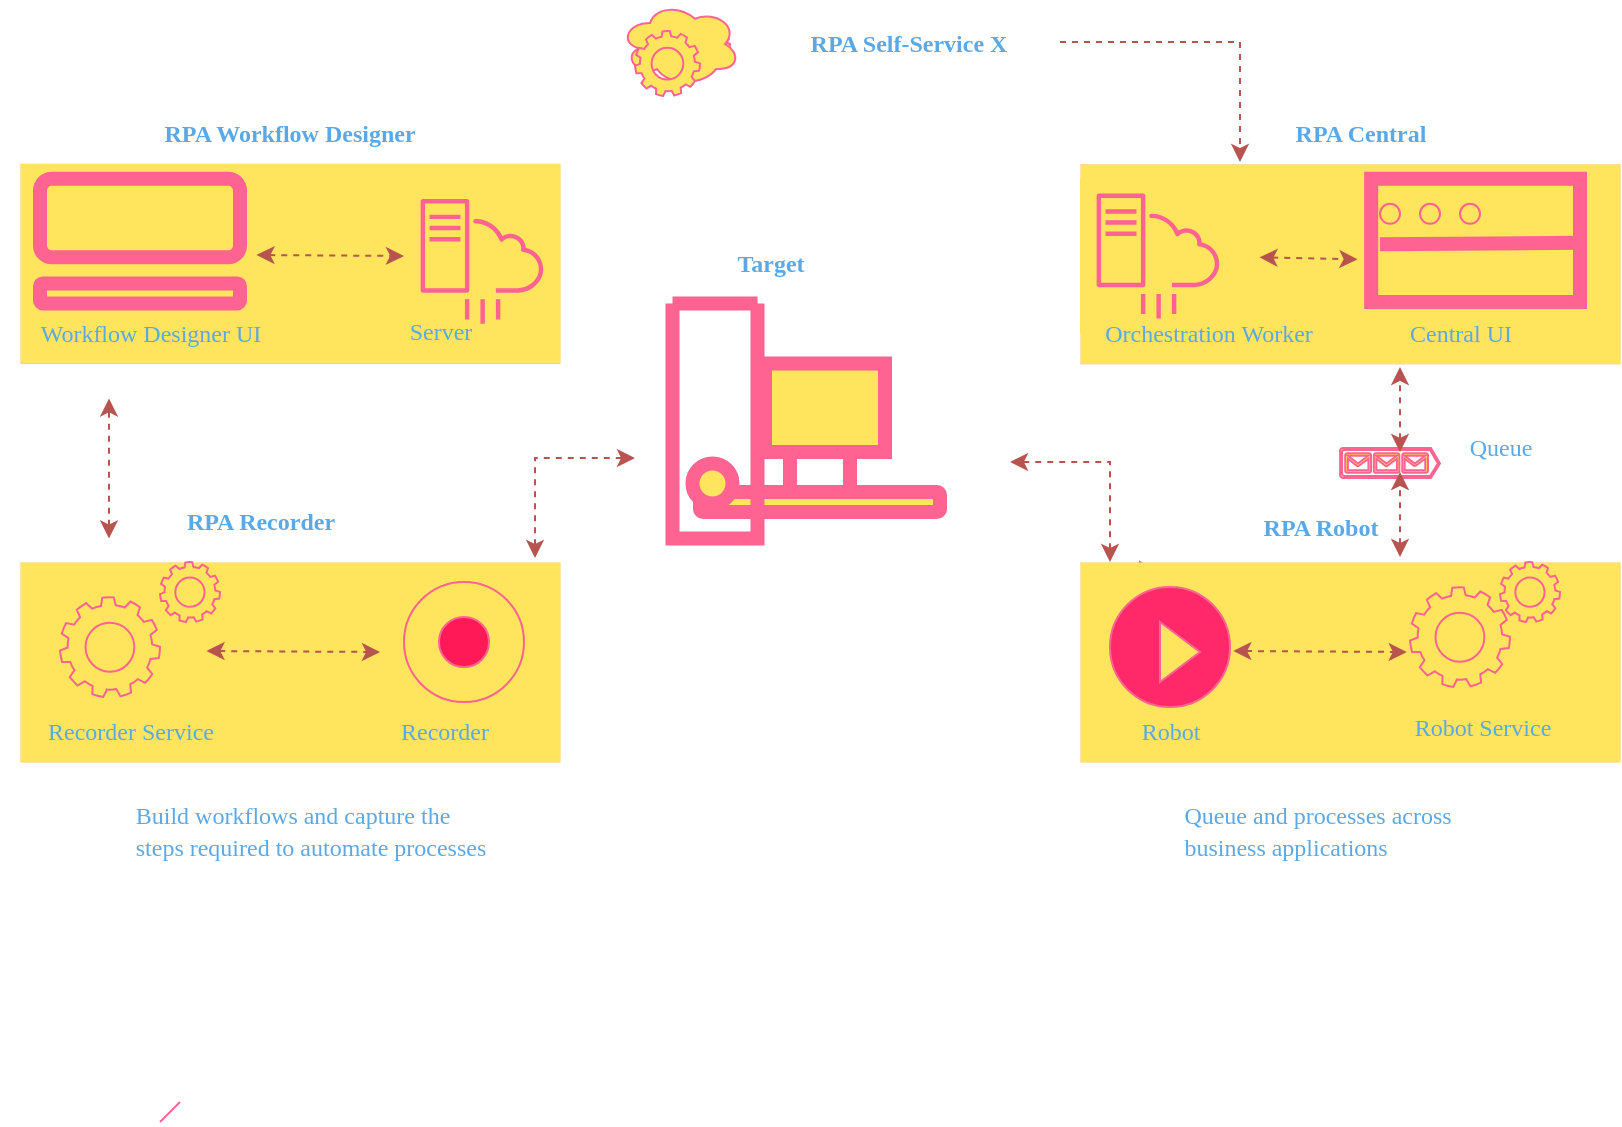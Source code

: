 <mxfile version="24.8.6">
  <diagram name="Page-1" id="x70oUKCBCOuj8hOK19Mj">
    <mxGraphModel dx="1050" dy="1622" grid="1" gridSize="10" guides="1" tooltips="1" connect="1" arrows="1" fold="1" page="1" pageScale="1" pageWidth="850" pageHeight="1100" math="0" shadow="0">
      <root>
        <mxCell id="0" />
        <mxCell id="1" parent="0" />
        <mxCell id="UmcPPP0V5TBomBnwgstA-37" value="" style="verticalLabelPosition=bottom;verticalAlign=top;html=1;shape=mxgraph.basic.rect;fillColor2=none;strokeWidth=7;size=20;indent=5;strokeColor=#FF6392;labelBackgroundColor=none;fillColor=#FFE45E;fontColor=#5AA9E6;" vertex="1" parent="1">
          <mxGeometry x="382.5" y="140.72" width="60" height="44.28" as="geometry" />
        </mxCell>
        <mxCell id="UmcPPP0V5TBomBnwgstA-40" value="" style="shape=partialRectangle;whiteSpace=wrap;html=1;top=0;bottom=0;fillColor=none;strokeColor=#FF6392;strokeWidth=7;labelBackgroundColor=none;fontColor=#5AA9E6;" vertex="1" parent="1">
          <mxGeometry x="395" y="185" width="30" height="20" as="geometry" />
        </mxCell>
        <mxCell id="UmcPPP0V5TBomBnwgstA-42" value="" style="rounded=1;whiteSpace=wrap;html=1;strokeColor=#FF6392;strokeWidth=7;labelBackgroundColor=none;fillColor=#FFE45E;fontColor=#5AA9E6;" vertex="1" parent="1">
          <mxGeometry x="350" y="205" width="120" height="10" as="geometry" />
        </mxCell>
        <mxCell id="UmcPPP0V5TBomBnwgstA-43" value="" style="swimlane;startSize=0;strokeColor=#FF6392;strokeWidth=7;labelBackgroundColor=none;fillColor=#FFE45E;fontColor=#5AA9E6;" vertex="1" parent="1">
          <mxGeometry x="336.25" y="110.72" width="42.5" height="117.5" as="geometry" />
        </mxCell>
        <mxCell id="UmcPPP0V5TBomBnwgstA-44" value="" style="verticalLabelPosition=bottom;verticalAlign=top;html=1;shape=mxgraph.basic.donut;dx=25;strokeColor=#FF6392;strokeWidth=7;labelBackgroundColor=none;fillColor=#FFE45E;fontColor=#5AA9E6;" vertex="1" parent="UmcPPP0V5TBomBnwgstA-43">
          <mxGeometry x="10" y="80" width="20" height="20" as="geometry" />
        </mxCell>
        <mxCell id="UmcPPP0V5TBomBnwgstA-65" value="" style="triangle;whiteSpace=wrap;html=1;strokeColor=#FF6392;labelBackgroundColor=none;fillColor=#FFE45E;fontColor=#5AA9E6;" vertex="1" parent="1">
          <mxGeometry x="570" y="240" width="30" height="40" as="geometry" />
        </mxCell>
        <mxCell id="UmcPPP0V5TBomBnwgstA-92" value="" style="endArrow=none;html=1;rounded=0;labelBackgroundColor=none;strokeColor=#FF6392;fontColor=default;" edge="1" parent="1">
          <mxGeometry width="50" height="50" relative="1" as="geometry">
            <mxPoint x="80" y="520" as="sourcePoint" />
            <mxPoint x="90" y="510" as="targetPoint" />
          </mxGeometry>
        </mxCell>
        <mxCell id="UmcPPP0V5TBomBnwgstA-93" value="" style="rounded=0;whiteSpace=wrap;html=1;fillColor=#FFE45E;strokeWidth=0;labelBackgroundColor=none;strokeColor=#FF6392;fontColor=#5AA9E6;" vertex="1" parent="1">
          <mxGeometry x="10" y="240" width="270" height="100" as="geometry" />
        </mxCell>
        <mxCell id="UmcPPP0V5TBomBnwgstA-95" value="" style="ellipse;whiteSpace=wrap;html=1;aspect=fixed;strokeWidth=1;strokeColor=#FF6392;labelBackgroundColor=none;fillColor=#FFE45E;fontColor=#5AA9E6;" vertex="1" parent="1">
          <mxGeometry x="202" y="250" width="60" height="60" as="geometry" />
        </mxCell>
        <mxCell id="UmcPPP0V5TBomBnwgstA-96" value="" style="ellipse;whiteSpace=wrap;html=1;aspect=fixed;strokeColor=#FF6392;fillColor=#FF1957;labelBackgroundColor=none;fontColor=#5AA9E6;" vertex="1" parent="1">
          <mxGeometry x="219.5" y="267.5" width="25" height="25" as="geometry" />
        </mxCell>
        <mxCell id="UmcPPP0V5TBomBnwgstA-97" value="" style="html=1;aspect=fixed;strokeColor=#FF6392;shadow=0;fillColor=#FFE45E;verticalAlign=top;labelPosition=center;verticalLabelPosition=bottom;shape=mxgraph.gcp2.gear;labelBackgroundColor=none;fontColor=#5AA9E6;" vertex="1" parent="1">
          <mxGeometry x="30" y="257.5" width="50" height="50" as="geometry" />
        </mxCell>
        <mxCell id="UmcPPP0V5TBomBnwgstA-99" value="" style="rounded=0;whiteSpace=wrap;html=1;fillColor=#FFE45E;strokeWidth=0;labelBackgroundColor=none;strokeColor=#FF6392;fontColor=#5AA9E6;" vertex="1" parent="1">
          <mxGeometry x="540" y="240" width="270" height="100" as="geometry" />
        </mxCell>
        <mxCell id="UmcPPP0V5TBomBnwgstA-100" value="" style="html=1;aspect=fixed;strokeColor=#FF6392;shadow=0;fillColor=#FFE45E;verticalAlign=top;labelPosition=center;verticalLabelPosition=bottom;shape=mxgraph.gcp2.gear;labelBackgroundColor=none;fontColor=#5AA9E6;" vertex="1" parent="1">
          <mxGeometry x="705" y="252.5" width="50" height="50" as="geometry" />
        </mxCell>
        <mxCell id="UmcPPP0V5TBomBnwgstA-103" value="" style="html=1;aspect=fixed;strokeColor=#FF6392;shadow=0;fillColor=#FFE45E;verticalAlign=top;labelPosition=center;verticalLabelPosition=bottom;shape=mxgraph.gcp2.gear;labelBackgroundColor=none;fontColor=#5AA9E6;" vertex="1" parent="1">
          <mxGeometry x="750" y="240" width="30" height="30" as="geometry" />
        </mxCell>
        <mxCell id="UmcPPP0V5TBomBnwgstA-104" value="" style="ellipse;whiteSpace=wrap;html=1;aspect=fixed;strokeColor=#FF6392;fillColor=#FF2969;labelBackgroundColor=none;fontColor=#5AA9E6;" vertex="1" parent="1">
          <mxGeometry x="555" y="252.5" width="60" height="60" as="geometry" />
        </mxCell>
        <mxCell id="UmcPPP0V5TBomBnwgstA-105" value="" style="triangle;whiteSpace=wrap;html=1;strokeColor=#FF6392;labelBackgroundColor=none;fillColor=#FFE45E;fontColor=#5AA9E6;" vertex="1" parent="1">
          <mxGeometry x="580" y="270" width="20" height="30" as="geometry" />
        </mxCell>
        <mxCell id="UmcPPP0V5TBomBnwgstA-106" value="" style="rounded=0;whiteSpace=wrap;html=1;fillColor=#FFE45E;strokeWidth=0;labelBackgroundColor=none;strokeColor=#FF6392;fontColor=#5AA9E6;" vertex="1" parent="1">
          <mxGeometry x="10" y="40.72" width="270" height="100" as="geometry" />
        </mxCell>
        <mxCell id="UmcPPP0V5TBomBnwgstA-108" value="" style="rounded=1;whiteSpace=wrap;html=1;strokeWidth=7;strokeColor=#FF6392;labelBackgroundColor=none;fillColor=#FFE45E;fontColor=#d61f1f;" vertex="1" parent="1">
          <mxGeometry x="20" y="48.4" width="100" height="39.28" as="geometry" />
        </mxCell>
        <mxCell id="UmcPPP0V5TBomBnwgstA-109" value="" style="rounded=1;whiteSpace=wrap;html=1;strokeWidth=7;strokeColor=#FF6392;labelBackgroundColor=none;fillColor=#FFE45E;fontColor=#5AA9E6;" vertex="1" parent="1">
          <mxGeometry x="20" y="100.72" width="100" height="10" as="geometry" />
        </mxCell>
        <mxCell id="UmcPPP0V5TBomBnwgstA-110" value="" style="rounded=0;whiteSpace=wrap;html=1;fillColor=#FFE45E;strokeWidth=0;labelBackgroundColor=none;strokeColor=#FF6392;fontColor=#5AA9E6;" vertex="1" parent="1">
          <mxGeometry x="540" y="40.9" width="270" height="100" as="geometry" />
        </mxCell>
        <mxCell id="UmcPPP0V5TBomBnwgstA-111" value="" style="verticalLabelPosition=bottom;verticalAlign=top;html=1;shape=mxgraph.basic.rect;fillColor2=none;strokeWidth=7;size=20;indent=5;strokeColor=#FF6392;labelBackgroundColor=none;fillColor=#FFE45E;fontColor=#5AA9E6;" vertex="1" parent="1">
          <mxGeometry x="685.6" y="48.4" width="104.4" height="61.6" as="geometry" />
        </mxCell>
        <mxCell id="UmcPPP0V5TBomBnwgstA-112" value="" style="endArrow=none;html=1;rounded=0;strokeWidth=7;strokeColor=#FF6392;exitX=0.027;exitY=0.403;exitDx=0;exitDy=0;exitPerimeter=0;labelBackgroundColor=none;fontColor=default;entryX=1;entryY=0.519;entryDx=0;entryDy=0;entryPerimeter=0;" edge="1" parent="1" target="UmcPPP0V5TBomBnwgstA-111">
          <mxGeometry width="50" height="50" relative="1" as="geometry">
            <mxPoint x="690" y="81.15" as="sourcePoint" />
            <mxPoint x="793.4" y="77.25" as="targetPoint" />
          </mxGeometry>
        </mxCell>
        <mxCell id="UmcPPP0V5TBomBnwgstA-114" value="" style="ellipse;whiteSpace=wrap;html=1;aspect=fixed;fillColor=#FFE45E;strokeColor=#FF6392;labelBackgroundColor=none;fontColor=#5AA9E6;" vertex="1" parent="1">
          <mxGeometry x="690" y="60.9" width="10" height="10" as="geometry" />
        </mxCell>
        <mxCell id="UmcPPP0V5TBomBnwgstA-116" value="" style="ellipse;whiteSpace=wrap;html=1;aspect=fixed;fillColor=#FFE45E;strokeColor=#FF6392;labelBackgroundColor=none;fontColor=#5AA9E6;" vertex="1" parent="1">
          <mxGeometry x="710" y="60.9" width="10" height="10" as="geometry" />
        </mxCell>
        <mxCell id="UmcPPP0V5TBomBnwgstA-117" value="" style="ellipse;whiteSpace=wrap;html=1;aspect=fixed;fillColor=#FFE45E;strokeColor=#FF6392;labelBackgroundColor=none;fontColor=#5AA9E6;" vertex="1" parent="1">
          <mxGeometry x="730" y="60.9" width="10" height="10" as="geometry" />
        </mxCell>
        <mxCell id="UmcPPP0V5TBomBnwgstA-120" value="" style="verticalLabelPosition=bottom;html=1;verticalAlign=top;align=center;strokeColor=#FF6392;fillColor=#FFE45E;shape=mxgraph.azure.queue_generic;pointerEvents=1;labelBackgroundColor=none;fontColor=#5AA9E6;" vertex="1" parent="1">
          <mxGeometry x="670" y="183" width="50" height="15" as="geometry" />
        </mxCell>
        <mxCell id="UmcPPP0V5TBomBnwgstA-127" value="" style="points=[[0,0,0],[0.25,0,0],[0.5,0,0],[0.75,0,0],[1,0,0],[0,1,0],[0.25,1,0],[0.5,1,0],[0.75,1,0],[1,1,0],[0,0.25,0],[0,0.5,0],[0,0.75,0],[1,0.25,0],[1,0.5,0],[1,0.75,0]];outlineConnect=0;fontColor=#5AA9E6;fillColor=#FFE45E;strokeColor=#FF6392;dashed=0;verticalLabelPosition=bottom;verticalAlign=top;align=center;html=1;fontSize=12;fontStyle=0;aspect=fixed;shape=mxgraph.aws4.resourceIcon;resIcon=mxgraph.aws4.server_migration_service;hachureGap=4;fontFamily=Architects Daughter;fontSource=https%3A%2F%2Ffonts.googleapis.com%2Fcss%3Ffamily%3DArchitects%2BDaughter;labelBackgroundColor=none;" vertex="1" parent="1">
          <mxGeometry x="202" y="50.72" width="78" height="78" as="geometry" />
        </mxCell>
        <mxCell id="UmcPPP0V5TBomBnwgstA-128" value="" style="points=[[0,0,0],[0.25,0,0],[0.5,0,0],[0.75,0,0],[1,0,0],[0,1,0],[0.25,1,0],[0.5,1,0],[0.75,1,0],[1,1,0],[0,0.25,0],[0,0.5,0],[0,0.75,0],[1,0.25,0],[1,0.5,0],[1,0.75,0]];outlineConnect=0;fontColor=#5AA9E6;fillColor=#FFE45E;strokeColor=#FF6392;dashed=0;verticalLabelPosition=bottom;verticalAlign=top;align=center;html=1;fontSize=12;fontStyle=0;aspect=fixed;shape=mxgraph.aws4.resourceIcon;resIcon=mxgraph.aws4.server_migration_service;hachureGap=4;fontFamily=Architects Daughter;fontSource=https%3A%2F%2Ffonts.googleapis.com%2Fcss%3Ffamily%3DArchitects%2BDaughter;labelBackgroundColor=none;" vertex="1" parent="1">
          <mxGeometry x="540" y="48" width="78" height="78" as="geometry" />
        </mxCell>
        <mxCell id="UmcPPP0V5TBomBnwgstA-131" value="" style="html=1;aspect=fixed;strokeColor=#FF6392;shadow=0;fillColor=#FFE45E;verticalAlign=top;labelPosition=center;verticalLabelPosition=bottom;shape=mxgraph.gcp2.gear;labelBackgroundColor=none;fontColor=#5AA9E6;" vertex="1" parent="1">
          <mxGeometry x="350" y="-26.5" width="15" height="15" as="geometry" />
        </mxCell>
        <mxCell id="UmcPPP0V5TBomBnwgstA-133" value="" style="ellipse;shape=cloud;whiteSpace=wrap;html=1;hachureGap=4;strokeColor=#FF6392;fontFamily=Architects Daughter;fontSource=https%3A%2F%2Ffonts.googleapis.com%2Fcss%3Ffamily%3DArchitects%2BDaughter;fontColor=#5AA9E6;fillColor=#FFE45E;" vertex="1" parent="1">
          <mxGeometry x="310" y="-40" width="60" height="42" as="geometry" />
        </mxCell>
        <mxCell id="UmcPPP0V5TBomBnwgstA-135" value="&lt;font face=&quot;Verdana&quot;&gt;RPA Workflow Designer&lt;/font&gt;" style="text;strokeColor=none;align=center;fillColor=none;html=1;verticalAlign=middle;whiteSpace=wrap;rounded=0;fontFamily=Architects Daughter;fontSource=https%3A%2F%2Ffonts.googleapis.com%2Fcss%3Ffamily%3DArchitects%2BDaughter;fontColor=#5AA9E6;fontStyle=1;" vertex="1" parent="1">
          <mxGeometry x="60" y="10.9" width="170" height="30" as="geometry" />
        </mxCell>
        <mxCell id="UmcPPP0V5TBomBnwgstA-136" value="&lt;font face=&quot;Verdana&quot;&gt;&lt;b&gt;RPA Central&lt;/b&gt;&lt;/font&gt;" style="text;html=1;align=center;verticalAlign=middle;resizable=0;points=[];autosize=1;strokeColor=none;fillColor=none;fontFamily=Architects Daughter;fontSource=https%3A%2F%2Ffonts.googleapis.com%2Fcss%3Ffamily%3DArchitects%2BDaughter;fontColor=#5AA9E6;" vertex="1" parent="1">
          <mxGeometry x="630" y="10.9" width="100" height="30" as="geometry" />
        </mxCell>
        <mxCell id="UmcPPP0V5TBomBnwgstA-137" value="&lt;font face=&quot;Verdana&quot;&gt;&lt;b&gt;RPA Recorder&lt;/b&gt;&lt;/font&gt;" style="text;html=1;align=center;verticalAlign=middle;resizable=0;points=[];autosize=1;strokeColor=none;fillColor=none;fontFamily=Architects Daughter;fontSource=https%3A%2F%2Ffonts.googleapis.com%2Fcss%3Ffamily%3DArchitects%2BDaughter;fontColor=#5AA9E6;" vertex="1" parent="1">
          <mxGeometry x="70" y="205" width="120" height="30" as="geometry" />
        </mxCell>
        <mxCell id="UmcPPP0V5TBomBnwgstA-138" value="&lt;font face=&quot;Verdana&quot;&gt;&lt;b&gt;RPA Robot&lt;/b&gt;&lt;/font&gt;" style="text;html=1;align=center;verticalAlign=middle;resizable=0;points=[];autosize=1;strokeColor=none;fillColor=none;fontFamily=Architects Daughter;fontSource=https%3A%2F%2Ffonts.googleapis.com%2Fcss%3Ffamily%3DArchitects%2BDaughter;fontColor=#5AA9E6;" vertex="1" parent="1">
          <mxGeometry x="615" y="208" width="90" height="30" as="geometry" />
        </mxCell>
        <mxCell id="UmcPPP0V5TBomBnwgstA-139" value="&lt;font face=&quot;Verdana&quot;&gt;&lt;b&gt;RPA Self-Service X&lt;/b&gt;&lt;/font&gt;" style="text;html=1;align=center;verticalAlign=middle;resizable=0;points=[];autosize=1;strokeColor=none;fillColor=none;fontFamily=Architects Daughter;fontSource=https%3A%2F%2Ffonts.googleapis.com%2Fcss%3Ffamily%3DArchitects%2BDaughter;fontColor=#5AA9E6;" vertex="1" parent="1">
          <mxGeometry x="378.75" y="-34" width="150" height="30" as="geometry" />
        </mxCell>
        <mxCell id="UmcPPP0V5TBomBnwgstA-140" value="&lt;b&gt;&lt;font face=&quot;Verdana&quot;&gt;Target&lt;/font&gt;&lt;/b&gt;" style="text;html=1;align=center;verticalAlign=middle;resizable=0;points=[];autosize=1;strokeColor=none;fillColor=none;fontFamily=Architects Daughter;fontSource=https%3A%2F%2Ffonts.googleapis.com%2Fcss%3Ffamily%3DArchitects%2BDaughter;fontColor=#5AA9E6;" vertex="1" parent="1">
          <mxGeometry x="350" y="75.9" width="70" height="30" as="geometry" />
        </mxCell>
        <mxCell id="UmcPPP0V5TBomBnwgstA-141" value="&lt;font face=&quot;Verdana&quot;&gt;Queue&lt;/font&gt;" style="text;html=1;align=center;verticalAlign=middle;resizable=0;points=[];autosize=1;strokeColor=none;fillColor=none;fontFamily=Architects Daughter;fontSource=https%3A%2F%2Ffonts.googleapis.com%2Fcss%3Ffamily%3DArchitects%2BDaughter;fontColor=#5AA9E6;" vertex="1" parent="1">
          <mxGeometry x="720" y="168" width="60" height="30" as="geometry" />
        </mxCell>
        <mxCell id="UmcPPP0V5TBomBnwgstA-143" value="" style="html=1;aspect=fixed;strokeColor=#FF6392;shadow=0;fillColor=#FFE45E;verticalAlign=top;labelPosition=center;verticalLabelPosition=bottom;shape=mxgraph.gcp2.gear;labelBackgroundColor=none;fontColor=#5AA9E6;" vertex="1" parent="1">
          <mxGeometry x="80" y="240" width="30" height="30" as="geometry" />
        </mxCell>
        <mxCell id="UmcPPP0V5TBomBnwgstA-144" value="Workflow Designer UI" style="text;html=1;align=center;verticalAlign=middle;resizable=0;points=[];autosize=1;strokeColor=none;fillColor=none;fontFamily=Verdana;fontColor=#5AA9E6;" vertex="1" parent="1">
          <mxGeometry y="110.9" width="150" height="30" as="geometry" />
        </mxCell>
        <mxCell id="UmcPPP0V5TBomBnwgstA-145" value="&lt;font face=&quot;Verdana&quot;&gt;Server&lt;/font&gt;" style="text;html=1;align=center;verticalAlign=middle;resizable=0;points=[];autosize=1;strokeColor=none;fillColor=none;fontFamily=Architects Daughter;fontSource=https%3A%2F%2Ffonts.googleapis.com%2Fcss%3Ffamily%3DArchitects%2BDaughter;fontColor=#5AA9E6;" vertex="1" parent="1">
          <mxGeometry x="190" y="110" width="60" height="30" as="geometry" />
        </mxCell>
        <mxCell id="UmcPPP0V5TBomBnwgstA-146" value="&lt;font face=&quot;Verdana&quot;&gt;Recorder Service&lt;/font&gt;" style="text;html=1;align=center;verticalAlign=middle;resizable=0;points=[];autosize=1;strokeColor=none;fillColor=none;fontFamily=Architects Daughter;fontSource=https%3A%2F%2Ffonts.googleapis.com%2Fcss%3Ffamily%3DArchitects%2BDaughter;fontColor=#5AA9E6;" vertex="1" parent="1">
          <mxGeometry y="310" width="130" height="30" as="geometry" />
        </mxCell>
        <mxCell id="UmcPPP0V5TBomBnwgstA-147" value="&lt;font face=&quot;Verdana&quot;&gt;Recorder&lt;/font&gt;" style="text;html=1;align=center;verticalAlign=middle;resizable=0;points=[];autosize=1;strokeColor=none;fillColor=none;fontFamily=Architects Daughter;fontSource=https%3A%2F%2Ffonts.googleapis.com%2Fcss%3Ffamily%3DArchitects%2BDaughter;fontColor=#5AA9E6;" vertex="1" parent="1">
          <mxGeometry x="182" y="310" width="80" height="30" as="geometry" />
        </mxCell>
        <mxCell id="UmcPPP0V5TBomBnwgstA-148" value="&lt;font face=&quot;Verdana&quot;&gt;Robot&lt;/font&gt;" style="text;html=1;align=center;verticalAlign=middle;resizable=0;points=[];autosize=1;strokeColor=none;fillColor=none;fontFamily=Architects Daughter;fontSource=https%3A%2F%2Ffonts.googleapis.com%2Fcss%3Ffamily%3DArchitects%2BDaughter;fontColor=#5AA9E6;" vertex="1" parent="1">
          <mxGeometry x="555" y="310" width="60" height="30" as="geometry" />
        </mxCell>
        <mxCell id="UmcPPP0V5TBomBnwgstA-149" value="&lt;font face=&quot;Verdana&quot;&gt;Robot Service&lt;/font&gt;" style="text;html=1;align=center;verticalAlign=middle;resizable=0;points=[];autosize=1;strokeColor=none;fillColor=none;fontFamily=Architects Daughter;fontSource=https%3A%2F%2Ffonts.googleapis.com%2Fcss%3Ffamily%3DArchitects%2BDaughter;fontColor=#5AA9E6;" vertex="1" parent="1">
          <mxGeometry x="685.6" y="307.5" width="110" height="30" as="geometry" />
        </mxCell>
        <mxCell id="UmcPPP0V5TBomBnwgstA-150" value="&lt;font face=&quot;Verdana&quot;&gt;Orchestration Worker&lt;/font&gt;" style="text;html=1;align=center;verticalAlign=middle;resizable=0;points=[];autosize=1;strokeColor=none;fillColor=none;fontFamily=Architects Daughter;fontSource=https%3A%2F%2Ffonts.googleapis.com%2Fcss%3Ffamily%3DArchitects%2BDaughter;fontColor=#5AA9E6;" vertex="1" parent="1">
          <mxGeometry x="528.75" y="110.72" width="150" height="30" as="geometry" />
        </mxCell>
        <mxCell id="UmcPPP0V5TBomBnwgstA-151" value="&lt;font face=&quot;Verdana&quot;&gt;Central UI&lt;/font&gt;" style="text;html=1;align=center;verticalAlign=middle;resizable=0;points=[];autosize=1;strokeColor=none;fillColor=none;fontFamily=Architects Daughter;fontSource=https%3A%2F%2Ffonts.googleapis.com%2Fcss%3Ffamily%3DArchitects%2BDaughter;fontColor=#5AA9E6;" vertex="1" parent="1">
          <mxGeometry x="690" y="110.9" width="80" height="30" as="geometry" />
        </mxCell>
        <mxCell id="UmcPPP0V5TBomBnwgstA-152" value="&lt;font face=&quot;Verdana&quot;&gt;Queue and processes across&amp;nbsp;&lt;/font&gt;&lt;div style=&quot;text-align: justify;&quot;&gt;&lt;font face=&quot;Verdana&quot;&gt;business applications&lt;/font&gt;&lt;/div&gt;" style="text;html=1;align=center;verticalAlign=middle;resizable=0;points=[];autosize=1;strokeColor=none;fillColor=none;fontFamily=Architects Daughter;fontSource=https%3A%2F%2Ffonts.googleapis.com%2Fcss%3Ffamily%3DArchitects%2BDaughter;fontColor=#5AA9E6;" vertex="1" parent="1">
          <mxGeometry x="560" y="350" width="200" height="50" as="geometry" />
        </mxCell>
        <mxCell id="UmcPPP0V5TBomBnwgstA-153" value="&lt;div style=&quot;text-align: justify;&quot;&gt;&lt;span style=&quot;font-family: Verdana; background-color: initial;&quot;&gt;Build workflows and capture the&lt;/span&gt;&lt;/div&gt;&lt;div style=&quot;text-align: justify;&quot;&gt;&lt;font face=&quot;Verdana&quot;&gt;steps required to automate processes&lt;/font&gt;&lt;/div&gt;" style="text;html=1;align=center;verticalAlign=middle;resizable=0;points=[];autosize=1;strokeColor=none;fillColor=none;fontFamily=Architects Daughter;fontSource=https%3A%2F%2Ffonts.googleapis.com%2Fcss%3Ffamily%3DArchitects%2BDaughter;fontColor=#5AA9E6;" vertex="1" parent="1">
          <mxGeometry x="30" y="350" width="250" height="50" as="geometry" />
        </mxCell>
        <mxCell id="UmcPPP0V5TBomBnwgstA-132" value="" style="html=1;aspect=fixed;strokeColor=#FF6392;shadow=0;fillColor=#FFE45E;verticalAlign=top;labelPosition=center;verticalLabelPosition=bottom;shape=mxgraph.gcp2.gear;labelBackgroundColor=none;fontColor=#5AA9E6;" vertex="1" parent="1">
          <mxGeometry x="317.5" y="-25.5" width="32.5" height="32.5" as="geometry" />
        </mxCell>
        <mxCell id="UmcPPP0V5TBomBnwgstA-159" value="" style="endArrow=classic;startArrow=classic;html=1;rounded=0;dashed=1;fillColor=#f8cecc;strokeColor=#b85450;" edge="1" parent="1">
          <mxGeometry width="50" height="50" relative="1" as="geometry">
            <mxPoint x="54.5" y="228.22" as="sourcePoint" />
            <mxPoint x="54.5" y="158.22" as="targetPoint" />
          </mxGeometry>
        </mxCell>
        <mxCell id="UmcPPP0V5TBomBnwgstA-161" value="" style="endArrow=classic;startArrow=classic;html=1;rounded=0;dashed=1;fillColor=#f8cecc;strokeColor=#b85450;" edge="1" parent="1">
          <mxGeometry width="50" height="50" relative="1" as="geometry">
            <mxPoint x="700" y="237.5" as="sourcePoint" />
            <mxPoint x="700" y="195" as="targetPoint" />
          </mxGeometry>
        </mxCell>
        <mxCell id="UmcPPP0V5TBomBnwgstA-164" value="" style="endArrow=classic;startArrow=classic;html=1;rounded=0;dashed=1;fillColor=#f8cecc;strokeColor=#b85450;" edge="1" parent="1">
          <mxGeometry width="50" height="50" relative="1" as="geometry">
            <mxPoint x="700" y="185" as="sourcePoint" />
            <mxPoint x="700" y="142.5" as="targetPoint" />
          </mxGeometry>
        </mxCell>
        <mxCell id="UmcPPP0V5TBomBnwgstA-165" value="" style="endArrow=classic;startArrow=classic;html=1;rounded=0;dashed=1;fillColor=#f8cecc;strokeColor=#b85450;" edge="1" parent="1">
          <mxGeometry width="50" height="50" relative="1" as="geometry">
            <mxPoint x="103.25" y="284.5" as="sourcePoint" />
            <mxPoint x="190" y="285" as="targetPoint" />
          </mxGeometry>
        </mxCell>
        <mxCell id="UmcPPP0V5TBomBnwgstA-166" value="" style="endArrow=classic;startArrow=classic;html=1;rounded=0;dashed=1;fillColor=#f8cecc;strokeColor=#b85450;" edge="1" parent="1">
          <mxGeometry width="50" height="50" relative="1" as="geometry">
            <mxPoint x="616.63" y="284.5" as="sourcePoint" />
            <mxPoint x="703.38" y="285" as="targetPoint" />
          </mxGeometry>
        </mxCell>
        <mxCell id="UmcPPP0V5TBomBnwgstA-167" value="" style="endArrow=classic;startArrow=classic;html=1;rounded=0;dashed=1;fillColor=#f8cecc;strokeColor=#b85450;" edge="1" parent="1">
          <mxGeometry width="50" height="50" relative="1" as="geometry">
            <mxPoint x="128.25" y="86.5" as="sourcePoint" />
            <mxPoint x="202" y="87" as="targetPoint" />
          </mxGeometry>
        </mxCell>
        <mxCell id="UmcPPP0V5TBomBnwgstA-168" value="" style="endArrow=classic;startArrow=classic;html=1;rounded=0;dashed=1;fillColor=#f8cecc;strokeColor=#b85450;" edge="1" parent="1">
          <mxGeometry width="50" height="50" relative="1" as="geometry">
            <mxPoint x="629.75" y="87.68" as="sourcePoint" />
            <mxPoint x="678.75" y="88.68" as="targetPoint" />
          </mxGeometry>
        </mxCell>
        <mxCell id="UmcPPP0V5TBomBnwgstA-170" value="" style="endArrow=classic;startArrow=classic;html=1;rounded=0;dashed=1;fillColor=#f8cecc;strokeColor=#b85450;" edge="1" parent="1">
          <mxGeometry width="50" height="50" relative="1" as="geometry">
            <mxPoint x="267.5" y="238" as="sourcePoint" />
            <mxPoint x="317.5" y="188" as="targetPoint" />
            <Array as="points">
              <mxPoint x="267.5" y="188" />
            </Array>
          </mxGeometry>
        </mxCell>
        <mxCell id="UmcPPP0V5TBomBnwgstA-172" value="" style="endArrow=classic;startArrow=classic;html=1;rounded=0;dashed=1;fillColor=#f8cecc;strokeColor=#b85450;" edge="1" parent="1">
          <mxGeometry width="50" height="50" relative="1" as="geometry">
            <mxPoint x="555" y="240" as="sourcePoint" />
            <mxPoint x="505" y="190" as="targetPoint" />
            <Array as="points">
              <mxPoint x="555" y="190" />
            </Array>
          </mxGeometry>
        </mxCell>
        <mxCell id="UmcPPP0V5TBomBnwgstA-173" value="" style="endArrow=classic;html=1;rounded=0;dashed=1;fillColor=#f8cecc;strokeColor=#b85450;" edge="1" parent="1">
          <mxGeometry width="50" height="50" relative="1" as="geometry">
            <mxPoint x="530" y="-20" as="sourcePoint" />
            <mxPoint x="620" y="40" as="targetPoint" />
            <Array as="points">
              <mxPoint x="620" y="-20" />
            </Array>
          </mxGeometry>
        </mxCell>
      </root>
    </mxGraphModel>
  </diagram>
</mxfile>

